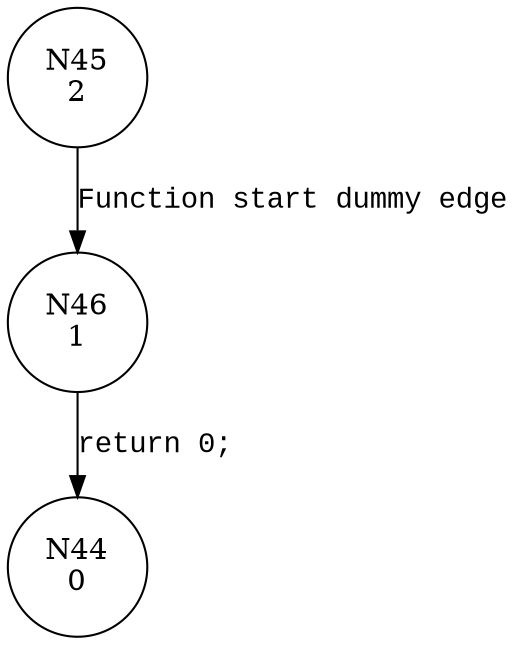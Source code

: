 digraph misc_read {
45 [shape="circle" label="N45\n2"]
46 [shape="circle" label="N46\n1"]
44 [shape="circle" label="N44\n0"]
45 -> 46 [label="Function start dummy edge" fontname="Courier New"]
46 -> 44 [label="return 0;" fontname="Courier New"]
}
